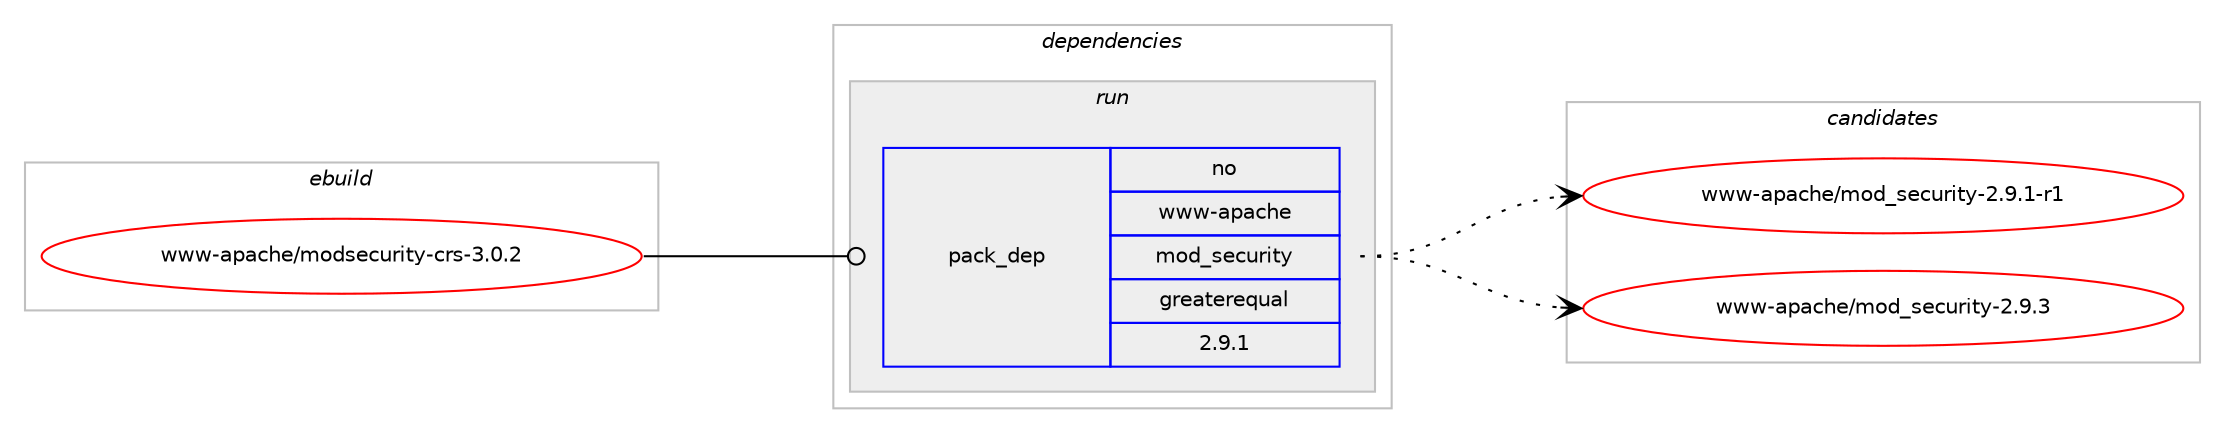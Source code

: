 digraph prolog {

# *************
# Graph options
# *************

newrank=true;
concentrate=true;
compound=true;
graph [rankdir=LR,fontname=Helvetica,fontsize=10,ranksep=1.5];#, ranksep=2.5, nodesep=0.2];
edge  [arrowhead=vee];
node  [fontname=Helvetica,fontsize=10];

# **********
# The ebuild
# **********

subgraph cluster_leftcol {
color=gray;
rank=same;
label=<<i>ebuild</i>>;
id [label="www-apache/modsecurity-crs-3.0.2", color=red, width=4, href="../www-apache/modsecurity-crs-3.0.2.svg"];
}

# ****************
# The dependencies
# ****************

subgraph cluster_midcol {
color=gray;
label=<<i>dependencies</i>>;
subgraph cluster_compile {
fillcolor="#eeeeee";
style=filled;
label=<<i>compile</i>>;
}
subgraph cluster_compileandrun {
fillcolor="#eeeeee";
style=filled;
label=<<i>compile and run</i>>;
}
subgraph cluster_run {
fillcolor="#eeeeee";
style=filled;
label=<<i>run</i>>;
subgraph pack670232 {
dependency903040 [label=<<TABLE BORDER="0" CELLBORDER="1" CELLSPACING="0" CELLPADDING="4" WIDTH="220"><TR><TD ROWSPAN="6" CELLPADDING="30">pack_dep</TD></TR><TR><TD WIDTH="110">no</TD></TR><TR><TD>www-apache</TD></TR><TR><TD>mod_security</TD></TR><TR><TD>greaterequal</TD></TR><TR><TD>2.9.1</TD></TR></TABLE>>, shape=none, color=blue];
}
id:e -> dependency903040:w [weight=20,style="solid",arrowhead="odot"];
}
}

# **************
# The candidates
# **************

subgraph cluster_choices {
rank=same;
color=gray;
label=<<i>candidates</i>>;

subgraph choice670232 {
color=black;
nodesep=1;
choice119119119459711297991041014710911110095115101991171141051161214550465746494511449 [label="www-apache/mod_security-2.9.1-r1", color=red, width=4,href="../www-apache/mod_security-2.9.1-r1.svg"];
choice11911911945971129799104101471091111009511510199117114105116121455046574651 [label="www-apache/mod_security-2.9.3", color=red, width=4,href="../www-apache/mod_security-2.9.3.svg"];
dependency903040:e -> choice119119119459711297991041014710911110095115101991171141051161214550465746494511449:w [style=dotted,weight="100"];
dependency903040:e -> choice11911911945971129799104101471091111009511510199117114105116121455046574651:w [style=dotted,weight="100"];
}
}

}
